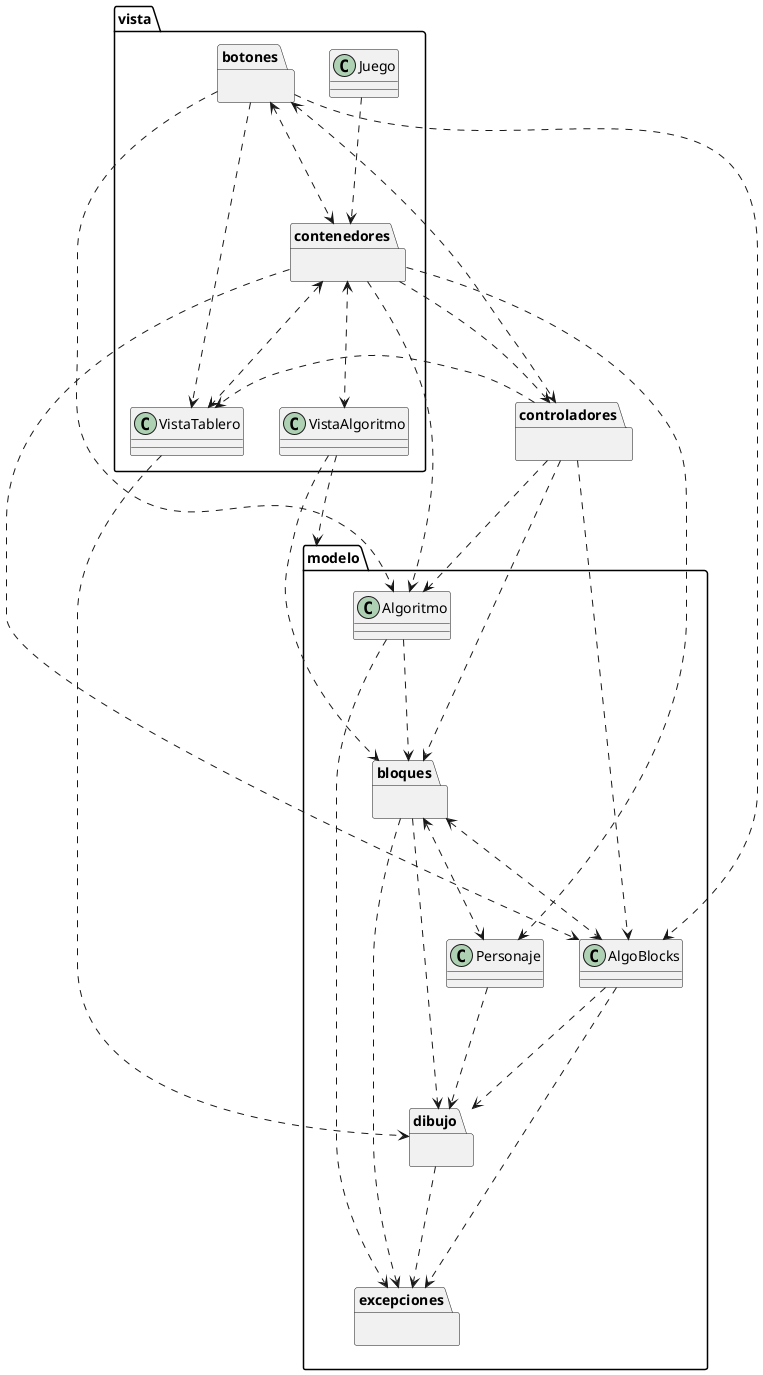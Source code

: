 @startuml
package modelo{
    package bloques{}
    package dibujo{}
    package excepciones{}
    class Personaje
    class AlgoBlocks
    class Algoritmo
}
bloques <...> Personaje
bloques ...> dibujo
bloques <...> AlgoBlocks
bloques ...> excepciones
dibujo ...> excepciones
AlgoBlocks ...> dibujo
AlgoBlocks ...> excepciones
Algoritmo ...> bloques
Algoritmo ...> excepciones
Personaje ...> dibujo


package vista{
    package botones{}
    package contenedores{}
    class VistaTablero
    class VistaAlgoritmo
    class Juego
}
botones <...> controladores
botones ...> AlgoBlocks
botones ...> VistaTablero
botones ...> Algoritmo
botones <...> contenedores
contenedores ...> controladores
contenedores ...> AlgoBlocks
contenedores ...> Algoritmo
contenedores <...> VistaAlgoritmo
contenedores ...> Personaje
contenedores <...> VistaTablero
Juego ...> contenedores
VistaAlgoritmo ...> bloques
VistaAlgoritmo ...> modelo
VistaTablero ...> dibujo

package controladores{}
controladores ...> AlgoBlocks
controladores ...> VistaTablero
controladores ...> Algoritmo
controladores ...> bloques


@enduml